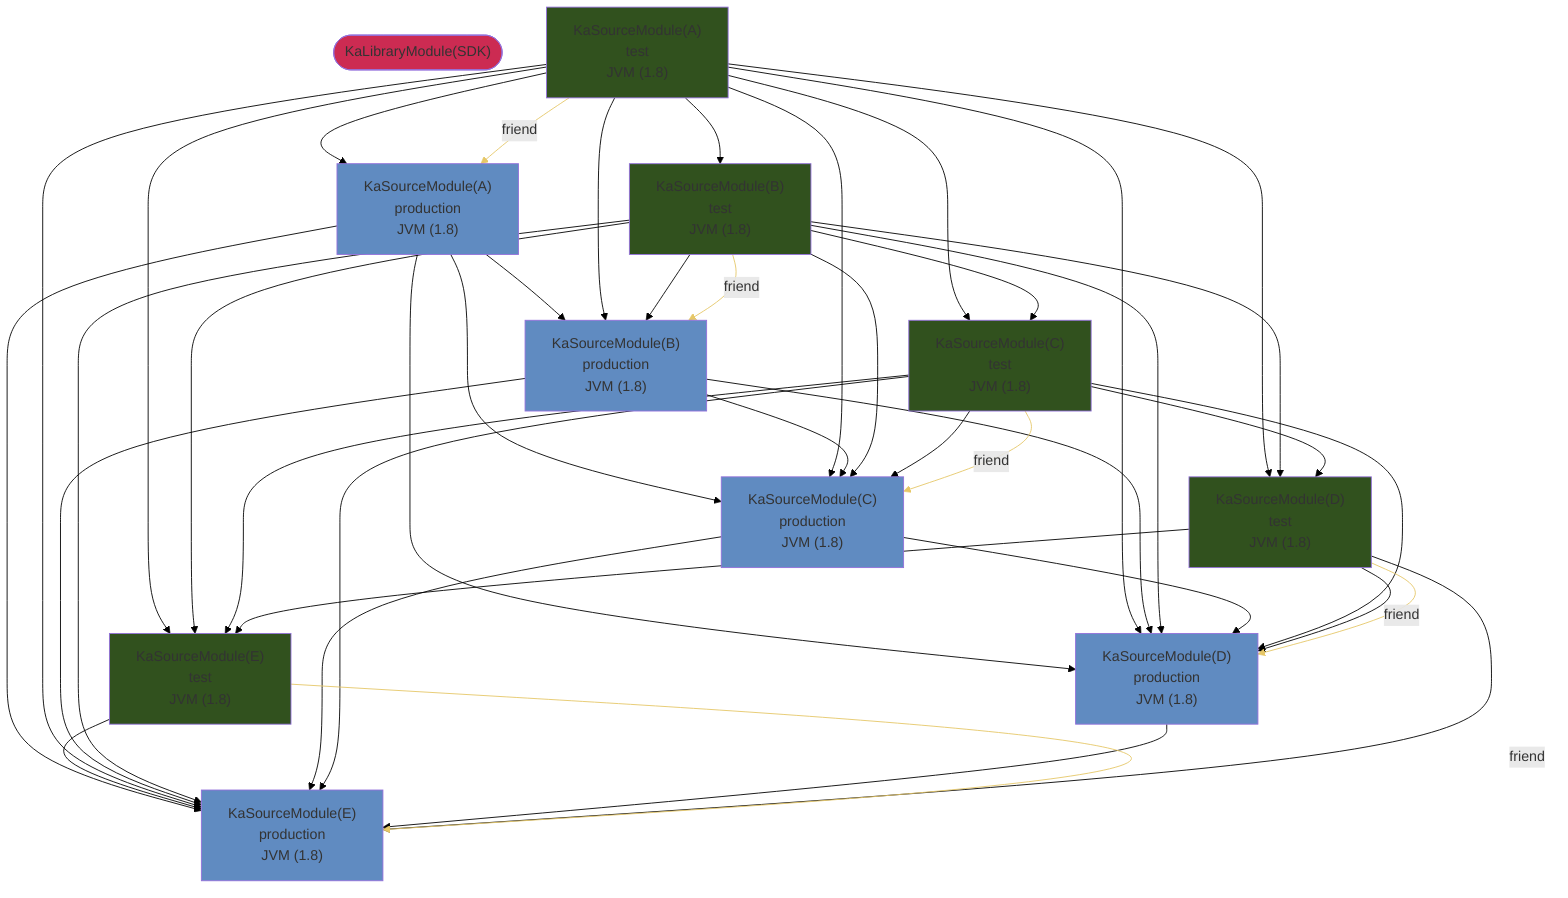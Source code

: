 graph TD
  KaLibraryModule_0(["KaLibraryModule(SDK)"])
  KaSourceModule_1["KaSourceModule(A)<br />production<br />JVM (1.8)"]
  KaSourceModule_2["KaSourceModule(A)<br />test<br />JVM (1.8)"]
  KaSourceModule_3["KaSourceModule(B)<br />production<br />JVM (1.8)"]
  KaSourceModule_4["KaSourceModule(B)<br />test<br />JVM (1.8)"]
  KaSourceModule_5["KaSourceModule(C)<br />production<br />JVM (1.8)"]
  KaSourceModule_6["KaSourceModule(C)<br />test<br />JVM (1.8)"]
  KaSourceModule_7["KaSourceModule(D)<br />production<br />JVM (1.8)"]
  KaSourceModule_8["KaSourceModule(D)<br />test<br />JVM (1.8)"]
  KaSourceModule_9["KaSourceModule(E)<br />production<br />JVM (1.8)"]
  KaSourceModule_10["KaSourceModule(E)<br />test<br />JVM (1.8)"]
  style KaLibraryModule_0 fill:#CC2B52
  style KaSourceModule_1 fill:#608BC1
  style KaSourceModule_2 fill:#31511E
  style KaSourceModule_3 fill:#608BC1
  style KaSourceModule_4 fill:#31511E
  style KaSourceModule_5 fill:#608BC1
  style KaSourceModule_6 fill:#31511E
  style KaSourceModule_7 fill:#608BC1
  style KaSourceModule_8 fill:#31511E
  style KaSourceModule_9 fill:#608BC1
  style KaSourceModule_10 fill:#31511E
  KaSourceModule_1 --> KaSourceModule_3
  KaSourceModule_1 --> KaSourceModule_5
  KaSourceModule_1 --> KaSourceModule_7
  KaSourceModule_1 --> KaSourceModule_9
  KaSourceModule_10 --> KaSourceModule_9
  KaSourceModule_2 --> KaSourceModule_1
  KaSourceModule_2 --> KaSourceModule_10
  KaSourceModule_2 --> KaSourceModule_3
  KaSourceModule_2 --> KaSourceModule_4
  KaSourceModule_2 --> KaSourceModule_5
  KaSourceModule_2 --> KaSourceModule_6
  KaSourceModule_2 --> KaSourceModule_7
  KaSourceModule_2 --> KaSourceModule_8
  KaSourceModule_2 --> KaSourceModule_9
  KaSourceModule_3 --> KaSourceModule_5
  KaSourceModule_3 --> KaSourceModule_7
  KaSourceModule_3 --> KaSourceModule_9
  KaSourceModule_4 --> KaSourceModule_10
  KaSourceModule_4 --> KaSourceModule_3
  KaSourceModule_4 --> KaSourceModule_5
  KaSourceModule_4 --> KaSourceModule_6
  KaSourceModule_4 --> KaSourceModule_7
  KaSourceModule_4 --> KaSourceModule_8
  KaSourceModule_4 --> KaSourceModule_9
  KaSourceModule_5 --> KaSourceModule_7
  KaSourceModule_5 --> KaSourceModule_9
  KaSourceModule_6 --> KaSourceModule_10
  KaSourceModule_6 --> KaSourceModule_5
  KaSourceModule_6 --> KaSourceModule_7
  KaSourceModule_6 --> KaSourceModule_8
  KaSourceModule_6 --> KaSourceModule_9
  KaSourceModule_7 --> KaSourceModule_9
  KaSourceModule_8 --> KaSourceModule_10
  KaSourceModule_8 --> KaSourceModule_7
  KaSourceModule_8 --> KaSourceModule_9
  KaSourceModule_10 --friend--> KaSourceModule_9
  KaSourceModule_2 --friend--> KaSourceModule_1
  KaSourceModule_4 --friend--> KaSourceModule_3
  KaSourceModule_6 --friend--> KaSourceModule_5
  KaSourceModule_8 --friend--> KaSourceModule_7
  linkStyle 0 stroke:black
  linkStyle 1 stroke:black
  linkStyle 2 stroke:black
  linkStyle 3 stroke:black
  linkStyle 4 stroke:black
  linkStyle 5 stroke:black
  linkStyle 6 stroke:black
  linkStyle 7 stroke:black
  linkStyle 8 stroke:black
  linkStyle 9 stroke:black
  linkStyle 10 stroke:black
  linkStyle 11 stroke:black
  linkStyle 12 stroke:black
  linkStyle 13 stroke:black
  linkStyle 14 stroke:black
  linkStyle 15 stroke:black
  linkStyle 16 stroke:black
  linkStyle 17 stroke:black
  linkStyle 18 stroke:black
  linkStyle 19 stroke:black
  linkStyle 20 stroke:black
  linkStyle 21 stroke:black
  linkStyle 22 stroke:black
  linkStyle 23 stroke:black
  linkStyle 24 stroke:black
  linkStyle 25 stroke:black
  linkStyle 26 stroke:black
  linkStyle 27 stroke:black
  linkStyle 28 stroke:black
  linkStyle 29 stroke:black
  linkStyle 30 stroke:black
  linkStyle 31 stroke:black
  linkStyle 32 stroke:black
  linkStyle 33 stroke:black
  linkStyle 34 stroke:black
  linkStyle 35 stroke:#E6C767
  linkStyle 36 stroke:#E6C767
  linkStyle 37 stroke:#E6C767
  linkStyle 38 stroke:#E6C767
  linkStyle 39 stroke:#E6C767